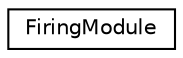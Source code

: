 digraph "Graphical Class Hierarchy"
{
  edge [fontname="Helvetica",fontsize="10",labelfontname="Helvetica",labelfontsize="10"];
  node [fontname="Helvetica",fontsize="10",shape=record];
  rankdir="LR";
  Node0 [label="FiringModule",height=0.2,width=0.4,color="black", fillcolor="white", style="filled",URL="$class_firing_module.html"];
}
